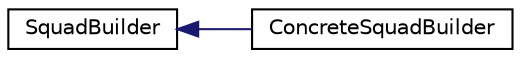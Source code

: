 digraph "Graphical Class Hierarchy"
{
 // LATEX_PDF_SIZE
  edge [fontname="Helvetica",fontsize="10",labelfontname="Helvetica",labelfontsize="10"];
  node [fontname="Helvetica",fontsize="10",shape=record];
  rankdir="LR";
  Node0 [label="SquadBuilder",height=0.2,width=0.4,color="black", fillcolor="white", style="filled",URL="$classSquadBuilder.html",tooltip=" "];
  Node0 -> Node1 [dir="back",color="midnightblue",fontsize="10",style="solid",fontname="Helvetica"];
  Node1 [label="ConcreteSquadBuilder",height=0.2,width=0.4,color="black", fillcolor="white", style="filled",URL="$classConcreteSquadBuilder.html",tooltip=" "];
}
